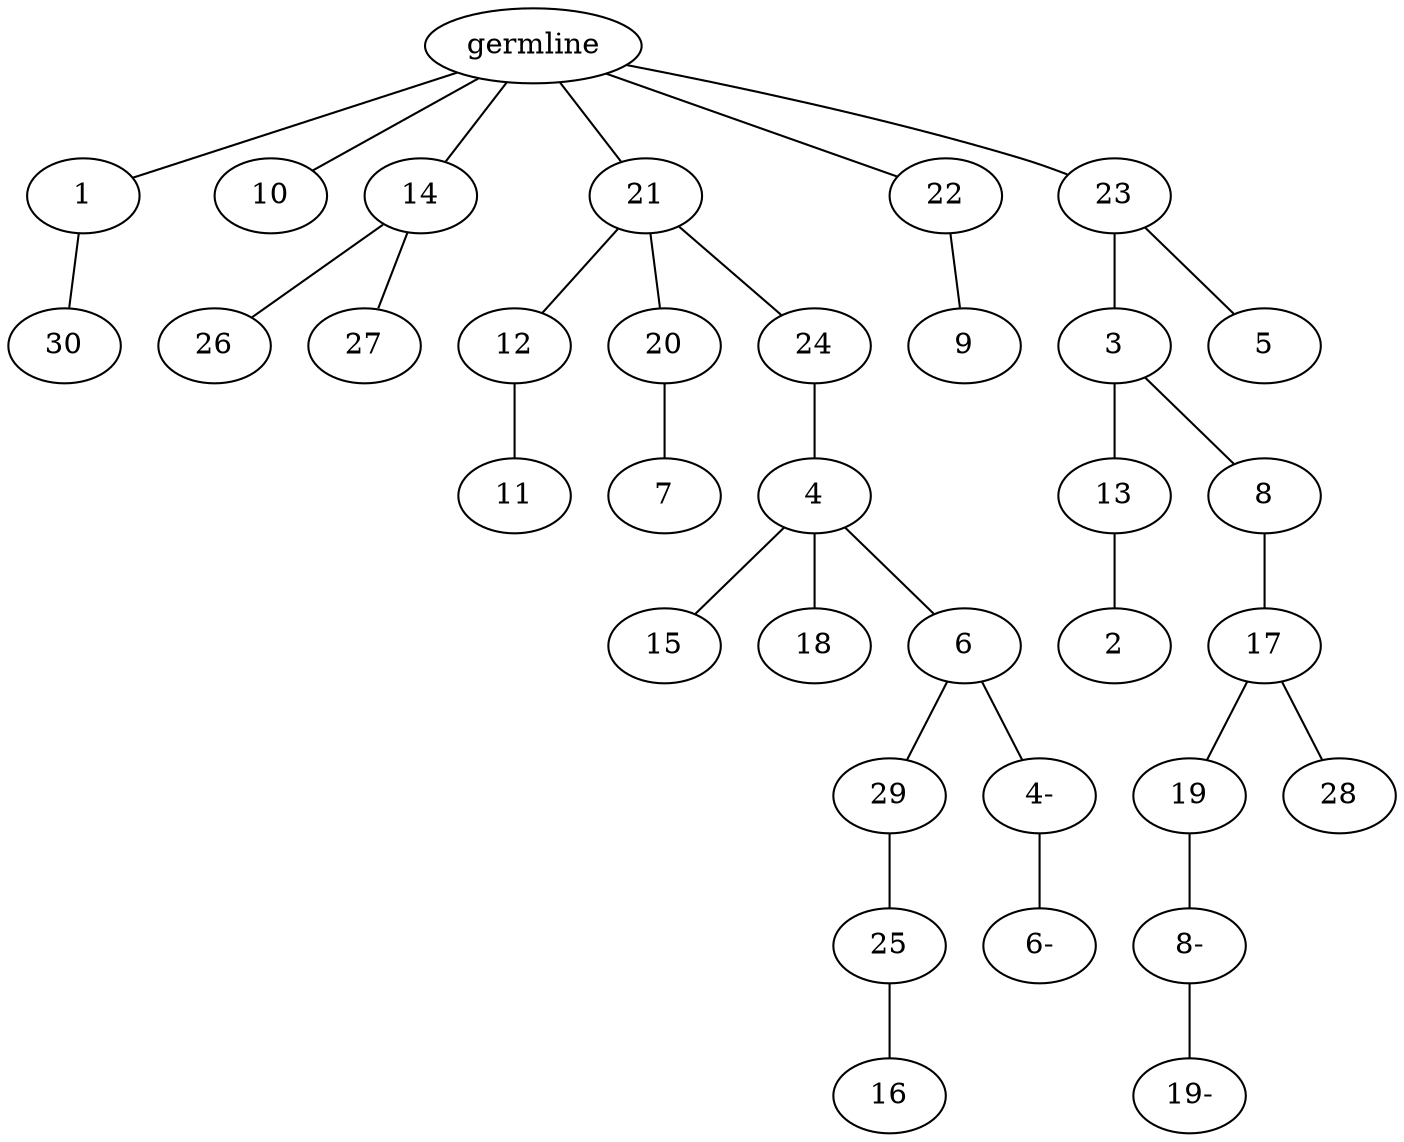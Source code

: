 graph tree {
    "140242814480240" [label="germline"];
    "140242823723472" [label="1"];
    "140242823724240" [label="30"];
    "140242823723424" [label="10"];
    "140242823722896" [label="14"];
    "140242823721024" [label="26"];
    "140242823721984" [label="27"];
    "140242823724000" [label="21"];
    "140242823705216" [label="12"];
    "140242823795760" [label="11"];
    "140242823704928" [label="20"];
    "140242823796240" [label="7"];
    "140242823795184" [label="24"];
    "140242823732000" [label="4"];
    "140242823731664" [label="15"];
    "140242823733104" [label="18"];
    "140242823731280" [label="6"];
    "140242821018528" [label="29"];
    "140242823637312" [label="25"];
    "140242823636736" [label="16"];
    "140242821018048" [label="4-"];
    "140242823638608" [label="6-"];
    "140242823705360" [label="22"];
    "140242827295856" [label="9"];
    "140242823798304" [label="23"];
    "140242823731904" [label="3"];
    "140242823637744" [label="13"];
    "140242823636640" [label="2"];
    "140242823636160" [label="8"];
    "140242823638848" [label="17"];
    "140242823635968" [label="19"];
    "140242823636880" [label="8-"];
    "140242823638512" [label="19-"];
    "140242823635536" [label="28"];
    "140242823731040" [label="5"];
    "140242814480240" -- "140242823723472";
    "140242814480240" -- "140242823723424";
    "140242814480240" -- "140242823722896";
    "140242814480240" -- "140242823724000";
    "140242814480240" -- "140242823705360";
    "140242814480240" -- "140242823798304";
    "140242823723472" -- "140242823724240";
    "140242823722896" -- "140242823721024";
    "140242823722896" -- "140242823721984";
    "140242823724000" -- "140242823705216";
    "140242823724000" -- "140242823704928";
    "140242823724000" -- "140242823795184";
    "140242823705216" -- "140242823795760";
    "140242823704928" -- "140242823796240";
    "140242823795184" -- "140242823732000";
    "140242823732000" -- "140242823731664";
    "140242823732000" -- "140242823733104";
    "140242823732000" -- "140242823731280";
    "140242823731280" -- "140242821018528";
    "140242823731280" -- "140242821018048";
    "140242821018528" -- "140242823637312";
    "140242823637312" -- "140242823636736";
    "140242821018048" -- "140242823638608";
    "140242823705360" -- "140242827295856";
    "140242823798304" -- "140242823731904";
    "140242823798304" -- "140242823731040";
    "140242823731904" -- "140242823637744";
    "140242823731904" -- "140242823636160";
    "140242823637744" -- "140242823636640";
    "140242823636160" -- "140242823638848";
    "140242823638848" -- "140242823635968";
    "140242823638848" -- "140242823635536";
    "140242823635968" -- "140242823636880";
    "140242823636880" -- "140242823638512";
}
